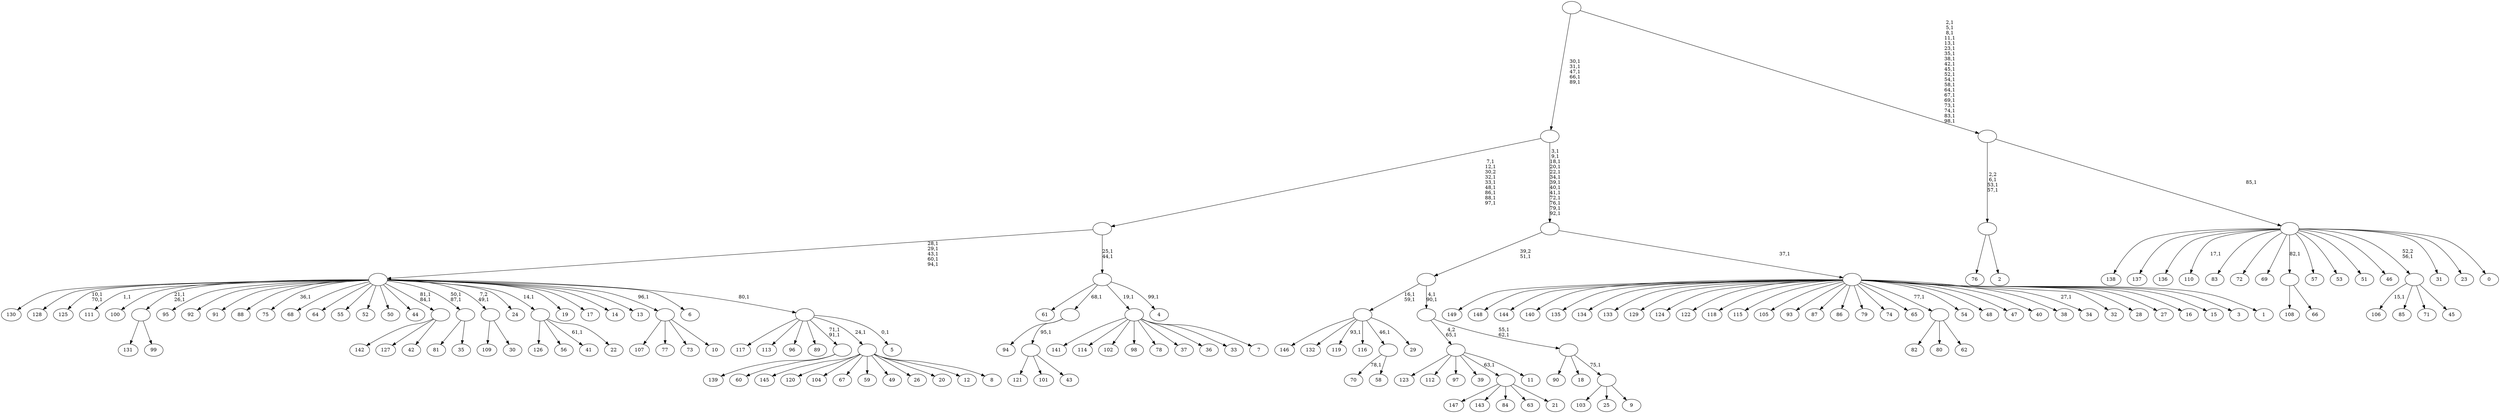 digraph T {
	250 [label="149"]
	249 [label="148"]
	248 [label="147"]
	247 [label="146"]
	246 [label="145"]
	245 [label="144"]
	244 [label="143"]
	243 [label="142"]
	242 [label="141"]
	241 [label="140"]
	240 [label="139"]
	239 [label="138"]
	238 [label="137"]
	237 [label="136"]
	236 [label="135"]
	235 [label="134"]
	234 [label="133"]
	233 [label="132"]
	232 [label="131"]
	231 [label="130"]
	230 [label="129"]
	229 [label="128"]
	228 [label="127"]
	227 [label="126"]
	226 [label="125"]
	223 [label="124"]
	222 [label="123"]
	221 [label="122"]
	220 [label="121"]
	219 [label="120"]
	218 [label="119"]
	216 [label="118"]
	215 [label="117"]
	214 [label="116"]
	213 [label="115"]
	212 [label="114"]
	211 [label="113"]
	210 [label="112"]
	209 [label="111"]
	207 [label="110"]
	205 [label="109"]
	204 [label="108"]
	203 [label="107"]
	202 [label="106"]
	200 [label="105"]
	199 [label="104"]
	198 [label="103"]
	197 [label="102"]
	196 [label="101"]
	195 [label="100"]
	194 [label="99"]
	193 [label=""]
	191 [label="98"]
	190 [label="97"]
	189 [label="96"]
	188 [label="95"]
	187 [label="94"]
	186 [label="93"]
	185 [label="92"]
	184 [label="91"]
	183 [label="90"]
	182 [label="89"]
	181 [label="88"]
	180 [label="87"]
	179 [label="86"]
	178 [label="85"]
	177 [label="84"]
	176 [label="83"]
	175 [label="82"]
	174 [label="81"]
	173 [label="80"]
	172 [label="79"]
	171 [label="78"]
	170 [label="77"]
	169 [label="76"]
	168 [label="75"]
	166 [label="74"]
	165 [label="73"]
	164 [label="72"]
	163 [label="71"]
	162 [label="70"]
	160 [label="69"]
	159 [label="68"]
	158 [label="67"]
	157 [label="66"]
	156 [label=""]
	155 [label="65"]
	154 [label="64"]
	153 [label="63"]
	152 [label="62"]
	151 [label=""]
	150 [label="61"]
	149 [label="60"]
	148 [label=""]
	146 [label="59"]
	145 [label="58"]
	144 [label=""]
	143 [label="57"]
	142 [label="56"]
	141 [label="55"]
	140 [label="54"]
	139 [label="53"]
	138 [label="52"]
	137 [label="51"]
	136 [label="50"]
	135 [label="49"]
	134 [label="48"]
	133 [label="47"]
	132 [label="46"]
	131 [label="45"]
	130 [label=""]
	129 [label="44"]
	128 [label="43"]
	127 [label=""]
	126 [label=""]
	125 [label="42"]
	124 [label=""]
	122 [label="41"]
	120 [label="40"]
	119 [label="39"]
	118 [label="38"]
	117 [label="37"]
	116 [label="36"]
	115 [label="35"]
	114 [label=""]
	112 [label="34"]
	110 [label="33"]
	109 [label="32"]
	108 [label="31"]
	107 [label="30"]
	106 [label=""]
	105 [label="29"]
	104 [label=""]
	102 [label="28"]
	101 [label="27"]
	100 [label="26"]
	99 [label="25"]
	98 [label="24"]
	97 [label="23"]
	96 [label="22"]
	95 [label=""]
	94 [label="21"]
	93 [label=""]
	92 [label="20"]
	91 [label="19"]
	90 [label="18"]
	89 [label="17"]
	88 [label="16"]
	87 [label="15"]
	86 [label="14"]
	85 [label="13"]
	84 [label="12"]
	83 [label="11"]
	82 [label=""]
	81 [label="10"]
	80 [label=""]
	79 [label="9"]
	78 [label=""]
	77 [label=""]
	75 [label=""]
	73 [label=""]
	72 [label="8"]
	71 [label=""]
	70 [label="7"]
	69 [label=""]
	68 [label="6"]
	67 [label="5"]
	65 [label=""]
	64 [label=""]
	59 [label="4"]
	57 [label=""]
	55 [label=""]
	47 [label="3"]
	46 [label="2"]
	45 [label=""]
	42 [label="1"]
	41 [label=""]
	40 [label=""]
	27 [label=""]
	22 [label="0"]
	21 [label=""]
	20 [label=""]
	0 [label=""]
	193 -> 232 [label=""]
	193 -> 194 [label=""]
	156 -> 204 [label=""]
	156 -> 157 [label=""]
	151 -> 175 [label=""]
	151 -> 173 [label=""]
	151 -> 152 [label=""]
	148 -> 240 [label=""]
	148 -> 149 [label=""]
	144 -> 162 [label="78,1"]
	144 -> 145 [label=""]
	130 -> 202 [label="15,1"]
	130 -> 178 [label=""]
	130 -> 163 [label=""]
	130 -> 131 [label=""]
	127 -> 220 [label=""]
	127 -> 196 [label=""]
	127 -> 128 [label=""]
	126 -> 187 [label=""]
	126 -> 127 [label="95,1"]
	124 -> 243 [label=""]
	124 -> 228 [label=""]
	124 -> 125 [label=""]
	114 -> 174 [label=""]
	114 -> 115 [label=""]
	106 -> 205 [label=""]
	106 -> 107 [label=""]
	104 -> 218 [label="93,1"]
	104 -> 247 [label=""]
	104 -> 233 [label=""]
	104 -> 214 [label=""]
	104 -> 144 [label="46,1"]
	104 -> 105 [label=""]
	95 -> 122 [label="61,1"]
	95 -> 227 [label=""]
	95 -> 142 [label=""]
	95 -> 96 [label=""]
	93 -> 248 [label=""]
	93 -> 244 [label=""]
	93 -> 177 [label=""]
	93 -> 153 [label=""]
	93 -> 94 [label=""]
	82 -> 222 [label=""]
	82 -> 210 [label=""]
	82 -> 190 [label=""]
	82 -> 119 [label=""]
	82 -> 93 [label="63,1"]
	82 -> 83 [label=""]
	80 -> 203 [label=""]
	80 -> 170 [label=""]
	80 -> 165 [label=""]
	80 -> 81 [label=""]
	78 -> 198 [label=""]
	78 -> 99 [label=""]
	78 -> 79 [label=""]
	77 -> 183 [label=""]
	77 -> 90 [label=""]
	77 -> 78 [label="75,1"]
	75 -> 77 [label="55,1\n62,1"]
	75 -> 82 [label="4,2\n65,1"]
	73 -> 75 [label="4,1\n90,1"]
	73 -> 104 [label="16,1\n59,1"]
	71 -> 246 [label=""]
	71 -> 219 [label=""]
	71 -> 199 [label=""]
	71 -> 158 [label=""]
	71 -> 146 [label=""]
	71 -> 135 [label=""]
	71 -> 100 [label=""]
	71 -> 92 [label=""]
	71 -> 84 [label=""]
	71 -> 72 [label=""]
	69 -> 242 [label=""]
	69 -> 212 [label=""]
	69 -> 197 [label=""]
	69 -> 191 [label=""]
	69 -> 171 [label=""]
	69 -> 117 [label=""]
	69 -> 116 [label=""]
	69 -> 110 [label=""]
	69 -> 70 [label=""]
	65 -> 67 [label="0,1"]
	65 -> 148 [label="71,1\n91,1"]
	65 -> 215 [label=""]
	65 -> 211 [label=""]
	65 -> 189 [label=""]
	65 -> 182 [label=""]
	65 -> 71 [label="24,1"]
	64 -> 114 [label="50,1\n87,1"]
	64 -> 124 [label="81,1\n84,1"]
	64 -> 168 [label="36,1"]
	64 -> 193 [label="21,1\n26,1"]
	64 -> 209 [label="1,1"]
	64 -> 226 [label="10,1\n70,1"]
	64 -> 231 [label=""]
	64 -> 229 [label=""]
	64 -> 195 [label=""]
	64 -> 188 [label=""]
	64 -> 185 [label=""]
	64 -> 184 [label=""]
	64 -> 181 [label=""]
	64 -> 159 [label=""]
	64 -> 154 [label=""]
	64 -> 141 [label=""]
	64 -> 138 [label=""]
	64 -> 136 [label=""]
	64 -> 129 [label=""]
	64 -> 106 [label="7,2\n49,1"]
	64 -> 98 [label=""]
	64 -> 95 [label="14,1"]
	64 -> 91 [label=""]
	64 -> 89 [label=""]
	64 -> 86 [label=""]
	64 -> 85 [label=""]
	64 -> 80 [label="96,1"]
	64 -> 68 [label=""]
	64 -> 65 [label="80,1"]
	57 -> 59 [label="99,1"]
	57 -> 150 [label=""]
	57 -> 126 [label="68,1"]
	57 -> 69 [label="19,1"]
	55 -> 57 [label="25,1\n44,1"]
	55 -> 64 [label="28,1\n29,1\n43,1\n60,1\n94,1"]
	45 -> 169 [label=""]
	45 -> 46 [label=""]
	41 -> 112 [label="27,1"]
	41 -> 250 [label=""]
	41 -> 249 [label=""]
	41 -> 245 [label=""]
	41 -> 241 [label=""]
	41 -> 236 [label=""]
	41 -> 235 [label=""]
	41 -> 234 [label=""]
	41 -> 230 [label=""]
	41 -> 223 [label=""]
	41 -> 221 [label=""]
	41 -> 216 [label=""]
	41 -> 213 [label=""]
	41 -> 200 [label=""]
	41 -> 186 [label=""]
	41 -> 180 [label=""]
	41 -> 179 [label=""]
	41 -> 172 [label=""]
	41 -> 166 [label=""]
	41 -> 155 [label=""]
	41 -> 151 [label="77,1"]
	41 -> 140 [label=""]
	41 -> 134 [label=""]
	41 -> 133 [label=""]
	41 -> 120 [label=""]
	41 -> 118 [label=""]
	41 -> 109 [label=""]
	41 -> 102 [label=""]
	41 -> 101 [label=""]
	41 -> 88 [label=""]
	41 -> 87 [label=""]
	41 -> 47 [label=""]
	41 -> 42 [label=""]
	40 -> 73 [label="39,2\n51,1"]
	40 -> 41 [label="37,1"]
	27 -> 40 [label="3,1\n9,1\n18,1\n20,1\n22,1\n34,1\n39,1\n40,1\n41,1\n72,1\n76,1\n79,1\n92,1"]
	27 -> 55 [label="7,1\n12,1\n30,2\n32,1\n33,1\n48,1\n86,1\n88,1\n97,1"]
	21 -> 207 [label="17,1"]
	21 -> 239 [label=""]
	21 -> 238 [label=""]
	21 -> 237 [label=""]
	21 -> 176 [label=""]
	21 -> 164 [label=""]
	21 -> 160 [label=""]
	21 -> 156 [label="82,1"]
	21 -> 143 [label=""]
	21 -> 139 [label=""]
	21 -> 137 [label=""]
	21 -> 132 [label=""]
	21 -> 130 [label="52,2\n56,1"]
	21 -> 108 [label=""]
	21 -> 97 [label=""]
	21 -> 22 [label=""]
	20 -> 45 [label="2,2\n6,1\n53,1\n57,1"]
	20 -> 21 [label="85,1"]
	0 -> 20 [label="2,1\n5,1\n8,1\n11,1\n13,1\n23,1\n35,1\n38,1\n42,1\n45,1\n52,1\n54,1\n58,1\n64,1\n67,1\n69,1\n73,1\n74,1\n83,1\n98,1"]
	0 -> 27 [label="30,1\n31,1\n47,1\n66,1\n89,1"]
}
